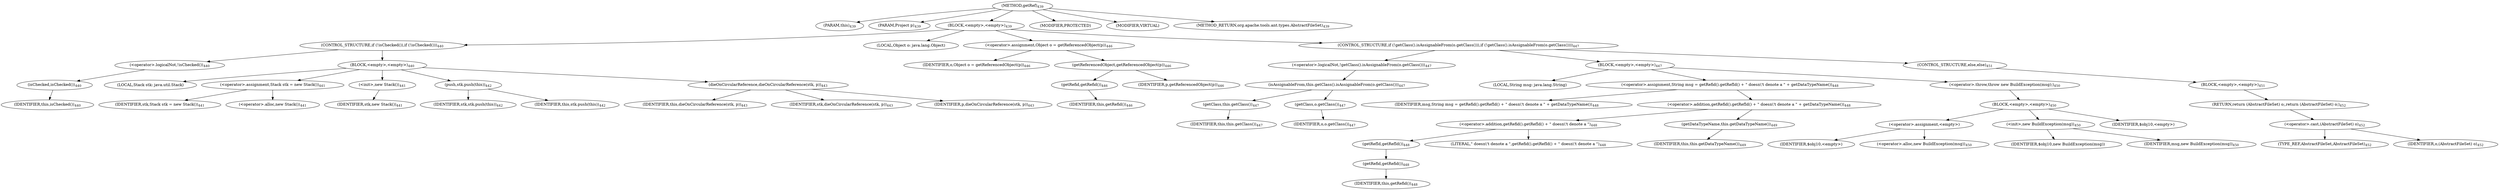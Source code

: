 digraph "getRef" {  
"982" [label = <(METHOD,getRef)<SUB>439</SUB>> ]
"93" [label = <(PARAM,this)<SUB>439</SUB>> ]
"983" [label = <(PARAM,Project p)<SUB>439</SUB>> ]
"984" [label = <(BLOCK,&lt;empty&gt;,&lt;empty&gt;)<SUB>439</SUB>> ]
"985" [label = <(CONTROL_STRUCTURE,if (!isChecked()),if (!isChecked()))<SUB>440</SUB>> ]
"986" [label = <(&lt;operator&gt;.logicalNot,!isChecked())<SUB>440</SUB>> ]
"987" [label = <(isChecked,isChecked())<SUB>440</SUB>> ]
"92" [label = <(IDENTIFIER,this,isChecked())<SUB>440</SUB>> ]
"988" [label = <(BLOCK,&lt;empty&gt;,&lt;empty&gt;)<SUB>440</SUB>> ]
"95" [label = <(LOCAL,Stack stk: java.util.Stack)> ]
"989" [label = <(&lt;operator&gt;.assignment,Stack stk = new Stack())<SUB>441</SUB>> ]
"990" [label = <(IDENTIFIER,stk,Stack stk = new Stack())<SUB>441</SUB>> ]
"991" [label = <(&lt;operator&gt;.alloc,new Stack())<SUB>441</SUB>> ]
"992" [label = <(&lt;init&gt;,new Stack())<SUB>441</SUB>> ]
"94" [label = <(IDENTIFIER,stk,new Stack())<SUB>441</SUB>> ]
"993" [label = <(push,stk.push(this))<SUB>442</SUB>> ]
"994" [label = <(IDENTIFIER,stk,stk.push(this))<SUB>442</SUB>> ]
"96" [label = <(IDENTIFIER,this,stk.push(this))<SUB>442</SUB>> ]
"995" [label = <(dieOnCircularReference,dieOnCircularReference(stk, p))<SUB>443</SUB>> ]
"97" [label = <(IDENTIFIER,this,dieOnCircularReference(stk, p))<SUB>443</SUB>> ]
"996" [label = <(IDENTIFIER,stk,dieOnCircularReference(stk, p))<SUB>443</SUB>> ]
"997" [label = <(IDENTIFIER,p,dieOnCircularReference(stk, p))<SUB>443</SUB>> ]
"998" [label = <(LOCAL,Object o: java.lang.Object)> ]
"999" [label = <(&lt;operator&gt;.assignment,Object o = getReferencedObject(p))<SUB>446</SUB>> ]
"1000" [label = <(IDENTIFIER,o,Object o = getReferencedObject(p))<SUB>446</SUB>> ]
"1001" [label = <(getReferencedObject,getReferencedObject(p))<SUB>446</SUB>> ]
"1002" [label = <(getRefid,getRefid())<SUB>446</SUB>> ]
"98" [label = <(IDENTIFIER,this,getRefid())<SUB>446</SUB>> ]
"1003" [label = <(IDENTIFIER,p,getReferencedObject(p))<SUB>446</SUB>> ]
"1004" [label = <(CONTROL_STRUCTURE,if (!getClass().isAssignableFrom(o.getClass())),if (!getClass().isAssignableFrom(o.getClass())))<SUB>447</SUB>> ]
"1005" [label = <(&lt;operator&gt;.logicalNot,!getClass().isAssignableFrom(o.getClass()))<SUB>447</SUB>> ]
"1006" [label = <(isAssignableFrom,this.getClass().isAssignableFrom(o.getClass()))<SUB>447</SUB>> ]
"1007" [label = <(getClass,this.getClass())<SUB>447</SUB>> ]
"99" [label = <(IDENTIFIER,this,this.getClass())<SUB>447</SUB>> ]
"1008" [label = <(getClass,o.getClass())<SUB>447</SUB>> ]
"1009" [label = <(IDENTIFIER,o,o.getClass())<SUB>447</SUB>> ]
"1010" [label = <(BLOCK,&lt;empty&gt;,&lt;empty&gt;)<SUB>447</SUB>> ]
"1011" [label = <(LOCAL,String msg: java.lang.String)> ]
"1012" [label = <(&lt;operator&gt;.assignment,String msg = getRefid().getRefId() + &quot; doesn\'t denote a &quot; + getDataTypeName())<SUB>448</SUB>> ]
"1013" [label = <(IDENTIFIER,msg,String msg = getRefid().getRefId() + &quot; doesn\'t denote a &quot; + getDataTypeName())<SUB>448</SUB>> ]
"1014" [label = <(&lt;operator&gt;.addition,getRefid().getRefId() + &quot; doesn\'t denote a &quot; + getDataTypeName())<SUB>448</SUB>> ]
"1015" [label = <(&lt;operator&gt;.addition,getRefid().getRefId() + &quot; doesn\'t denote a &quot;)<SUB>448</SUB>> ]
"1016" [label = <(getRefId,getRefId())<SUB>448</SUB>> ]
"1017" [label = <(getRefid,getRefid())<SUB>448</SUB>> ]
"100" [label = <(IDENTIFIER,this,getRefid())<SUB>448</SUB>> ]
"1018" [label = <(LITERAL,&quot; doesn\'t denote a &quot;,getRefid().getRefId() + &quot; doesn\'t denote a &quot;)<SUB>448</SUB>> ]
"1019" [label = <(getDataTypeName,this.getDataTypeName())<SUB>449</SUB>> ]
"101" [label = <(IDENTIFIER,this,this.getDataTypeName())<SUB>449</SUB>> ]
"1020" [label = <(&lt;operator&gt;.throw,throw new BuildException(msg);)<SUB>450</SUB>> ]
"1021" [label = <(BLOCK,&lt;empty&gt;,&lt;empty&gt;)<SUB>450</SUB>> ]
"1022" [label = <(&lt;operator&gt;.assignment,&lt;empty&gt;)> ]
"1023" [label = <(IDENTIFIER,$obj10,&lt;empty&gt;)> ]
"1024" [label = <(&lt;operator&gt;.alloc,new BuildException(msg))<SUB>450</SUB>> ]
"1025" [label = <(&lt;init&gt;,new BuildException(msg))<SUB>450</SUB>> ]
"1026" [label = <(IDENTIFIER,$obj10,new BuildException(msg))> ]
"1027" [label = <(IDENTIFIER,msg,new BuildException(msg))<SUB>450</SUB>> ]
"1028" [label = <(IDENTIFIER,$obj10,&lt;empty&gt;)> ]
"1029" [label = <(CONTROL_STRUCTURE,else,else)<SUB>451</SUB>> ]
"1030" [label = <(BLOCK,&lt;empty&gt;,&lt;empty&gt;)<SUB>451</SUB>> ]
"1031" [label = <(RETURN,return (AbstractFileSet) o;,return (AbstractFileSet) o;)<SUB>452</SUB>> ]
"1032" [label = <(&lt;operator&gt;.cast,(AbstractFileSet) o)<SUB>452</SUB>> ]
"1033" [label = <(TYPE_REF,AbstractFileSet,AbstractFileSet)<SUB>452</SUB>> ]
"1034" [label = <(IDENTIFIER,o,(AbstractFileSet) o)<SUB>452</SUB>> ]
"1035" [label = <(MODIFIER,PROTECTED)> ]
"1036" [label = <(MODIFIER,VIRTUAL)> ]
"1037" [label = <(METHOD_RETURN,org.apache.tools.ant.types.AbstractFileSet)<SUB>439</SUB>> ]
  "982" -> "93" 
  "982" -> "983" 
  "982" -> "984" 
  "982" -> "1035" 
  "982" -> "1036" 
  "982" -> "1037" 
  "984" -> "985" 
  "984" -> "998" 
  "984" -> "999" 
  "984" -> "1004" 
  "985" -> "986" 
  "985" -> "988" 
  "986" -> "987" 
  "987" -> "92" 
  "988" -> "95" 
  "988" -> "989" 
  "988" -> "992" 
  "988" -> "993" 
  "988" -> "995" 
  "989" -> "990" 
  "989" -> "991" 
  "992" -> "94" 
  "993" -> "994" 
  "993" -> "96" 
  "995" -> "97" 
  "995" -> "996" 
  "995" -> "997" 
  "999" -> "1000" 
  "999" -> "1001" 
  "1001" -> "1002" 
  "1001" -> "1003" 
  "1002" -> "98" 
  "1004" -> "1005" 
  "1004" -> "1010" 
  "1004" -> "1029" 
  "1005" -> "1006" 
  "1006" -> "1007" 
  "1006" -> "1008" 
  "1007" -> "99" 
  "1008" -> "1009" 
  "1010" -> "1011" 
  "1010" -> "1012" 
  "1010" -> "1020" 
  "1012" -> "1013" 
  "1012" -> "1014" 
  "1014" -> "1015" 
  "1014" -> "1019" 
  "1015" -> "1016" 
  "1015" -> "1018" 
  "1016" -> "1017" 
  "1017" -> "100" 
  "1019" -> "101" 
  "1020" -> "1021" 
  "1021" -> "1022" 
  "1021" -> "1025" 
  "1021" -> "1028" 
  "1022" -> "1023" 
  "1022" -> "1024" 
  "1025" -> "1026" 
  "1025" -> "1027" 
  "1029" -> "1030" 
  "1030" -> "1031" 
  "1031" -> "1032" 
  "1032" -> "1033" 
  "1032" -> "1034" 
}
